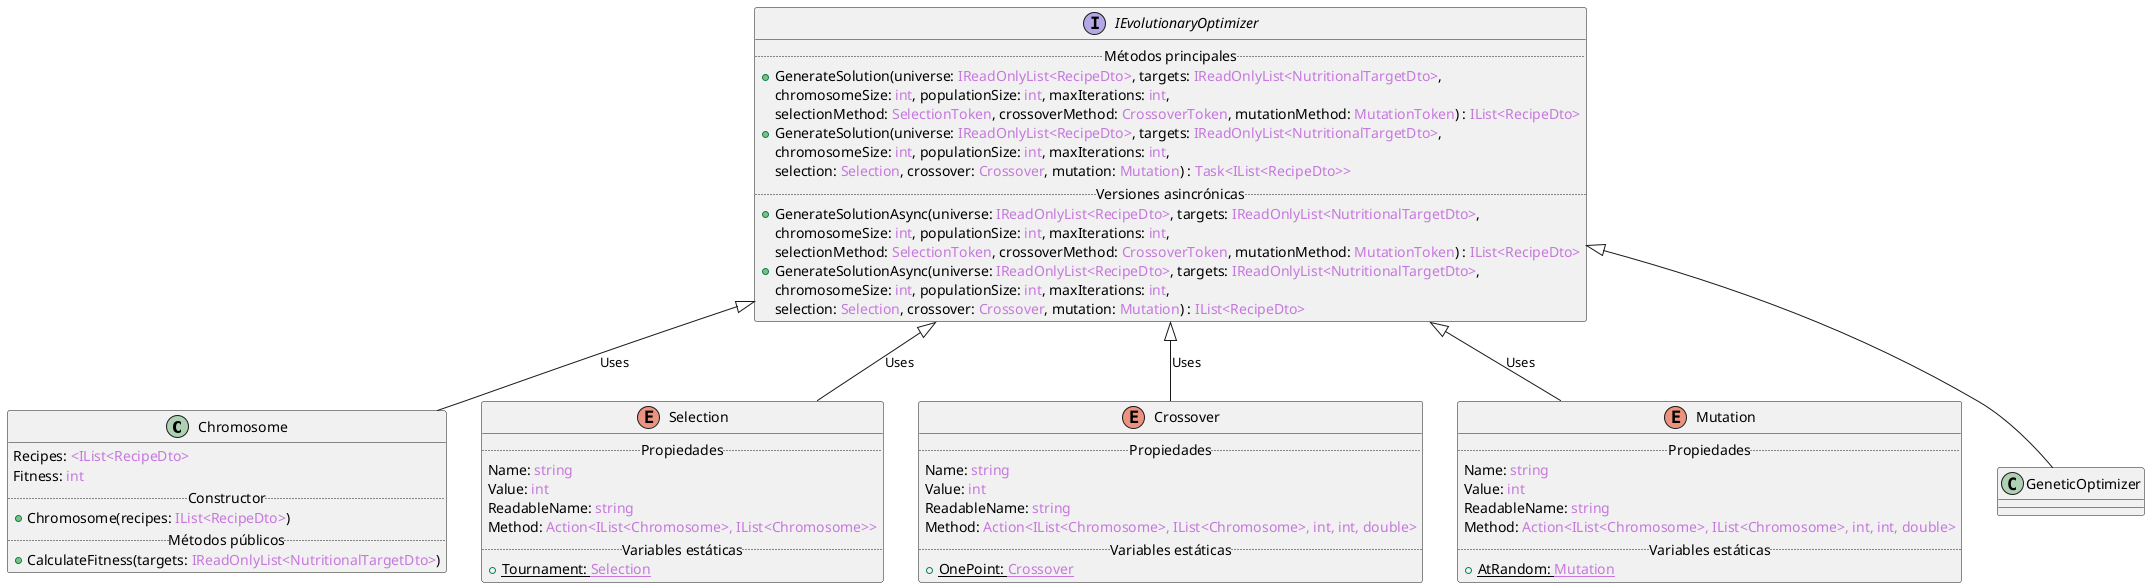 @startuml
'https://plantuml.com/class-diagram

class Chromosome
{
Recipes: <color:#C678DD><IList<RecipeDto></color>
Fitness: <color:#C678DD>int</color>
.. Constructor ..
+Chromosome(recipes: <color:#C678DD>IList<RecipeDto></color>)
.. Métodos públicos ..
+ CalculateFitness(targets: <color:#C678DD>IReadOnlyList<NutritionalTargetDto></color>)
}

interface IEvolutionaryOptimizer {
.. Métodos principales ..
+GenerateSolution(universe: <color:#C678DD>IReadOnlyList<RecipeDto></color>, targets: <color:#C678DD>IReadOnlyList<NutritionalTargetDto></color>,
chromosomeSize: <color:#C678DD>int</color>, populationSize: <color:#C678DD>int</color>, maxIterations: <color:#C678DD>int</color>,
selectionMethod: <color:#C678DD>SelectionToken</color>, crossoverMethod: <color:#C678DD>CrossoverToken</color>, mutationMethod: <color:#C678DD>MutationToken</color>) : <color:#C678DD>IList<RecipeDto></color>
+GenerateSolution(universe: <color:#C678DD>IReadOnlyList<RecipeDto></color>, targets: <color:#C678DD>IReadOnlyList<NutritionalTargetDto></color>,
chromosomeSize: <color:#C678DD>int</color>, populationSize: <color:#C678DD>int</color>, maxIterations: <color:#C678DD>int</color>,
selection: <color:#C678DD>Selection</color>, crossover: <color:#C678DD>Crossover</color>, mutation: <color:#C678DD>Mutation</color>) : <color:#C678DD>Task<IList<RecipeDto>></color>
.. Versiones asincrónicas ..
+GenerateSolutionAsync(universe: <color:#C678DD>IReadOnlyList<RecipeDto></color>, targets: <color:#C678DD>IReadOnlyList<NutritionalTargetDto></color>,
chromosomeSize: <color:#C678DD>int</color>, populationSize: <color:#C678DD>int</color>, maxIterations: <color:#C678DD>int</color>,
selectionMethod: <color:#C678DD>SelectionToken</color>, crossoverMethod: <color:#C678DD>CrossoverToken</color>, mutationMethod: <color:#C678DD>MutationToken</color>) : <color:#C678DD>IList<RecipeDto></color>
+GenerateSolutionAsync(universe: <color:#C678DD>IReadOnlyList<RecipeDto></color>, targets: <color:#C678DD>IReadOnlyList<NutritionalTargetDto></color>,
chromosomeSize: <color:#C678DD>int</color>, populationSize: <color:#C678DD>int</color>, maxIterations: <color:#C678DD>int</color>,
selection: <color:#C678DD>Selection</color>, crossover: <color:#C678DD>Crossover</color>, mutation: <color:#C678DD>Mutation</color>) : <color:#C678DD>IList<RecipeDto></color>
}

enum Selection {
.. Propiedades ..
Name: <color:#C678DD>string</color>
Value: <color:#C678DD>int</color>
ReadableName: <color:#C678DD>string</color>
Method: <color:#C678DD>Action<IList<Chromosome>, IList<Chromosome>></color>
.. Variables estáticas ..
+ {static} Tournament: <color:#C678DD>Selection</color>
}

enum Crossover {
.. Propiedades ..
Name: <color:#C678DD>string</color>
Value: <color:#C678DD>int</color>
ReadableName: <color:#C678DD>string</color>
Method: <color:#C678DD>Action<IList<Chromosome>, IList<Chromosome>, int, int, double></color>
.. Variables estáticas ..
+ {static} OnePoint: <color:#C678DD>Crossover</color>
}

enum Mutation {
.. Propiedades ..
Name: <color:#C678DD>string</color>
Value: <color:#C678DD>int</color>
ReadableName: <color:#C678DD>string</color>
Method: <color:#C678DD>Action<IList<Chromosome>, IList<Chromosome>, int, int, double></color>
.. Variables estáticas ..
+ {static} AtRandom: <color:#C678DD>Mutation</color>
}

IEvolutionaryOptimizer <|-- GeneticOptimizer
IEvolutionaryOptimizer ^-- Chromosome: Uses
IEvolutionaryOptimizer ^-- Selection: Uses
IEvolutionaryOptimizer ^-- Crossover: Uses
IEvolutionaryOptimizer ^-- Mutation: Uses


@enduml